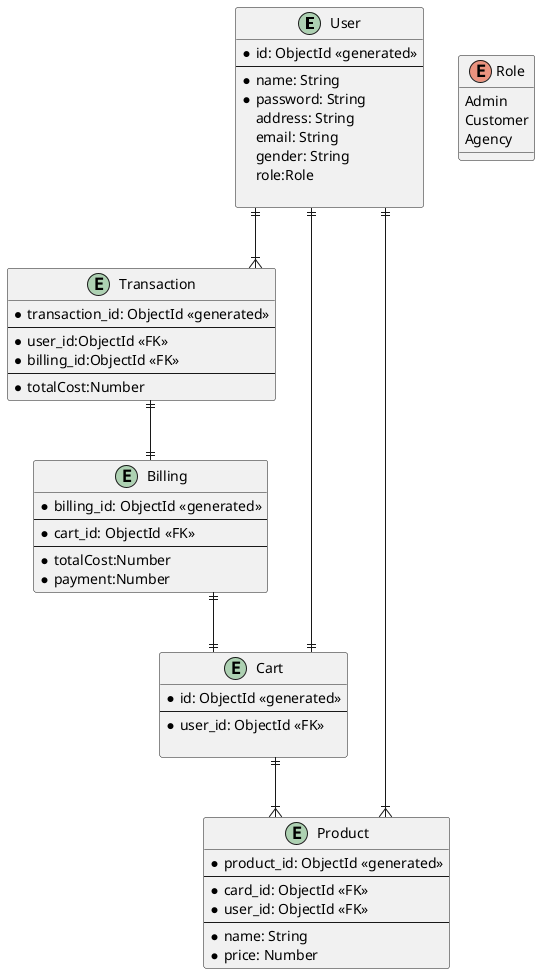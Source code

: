 @startuml ecommerceERD

skinparam linetype ortho

entity User {
    *id: ObjectId <<generated>>
    --
    *name: String
    *password: String
    address: String
    email: String
    gender: String
    role:Role

}

enum Role {
    Admin
    Customer
    Agency
}


entity Transaction {
    *transaction_id: ObjectId <<generated>>
    --
    *user_id:ObjectId <<FK>>
    *billing_id:ObjectId <<FK>>
    --
    *totalCost:Number
}

entity Product {
    *product_id: ObjectId <<generated>>
    --
    *card_id: ObjectId <<FK>>
    *user_id: ObjectId <<FK>>
    --
    *name: String
    *price: Number
}
entity Cart {
    *id: ObjectId <<generated>>
    --
    *user_id: ObjectId <<FK>>

}

entity Billing{
    *billing_id: ObjectId <<generated>>
    --
    *cart_id: ObjectId <<FK>>
    --
    *totalCost:Number
    *payment:Number
}


User ||--|{ Transaction
Transaction ||--|| Billing
Billing||--|| Cart

User ||--|| Cart
Cart ||--|{ Product
User ||--|{ Product
@enduml